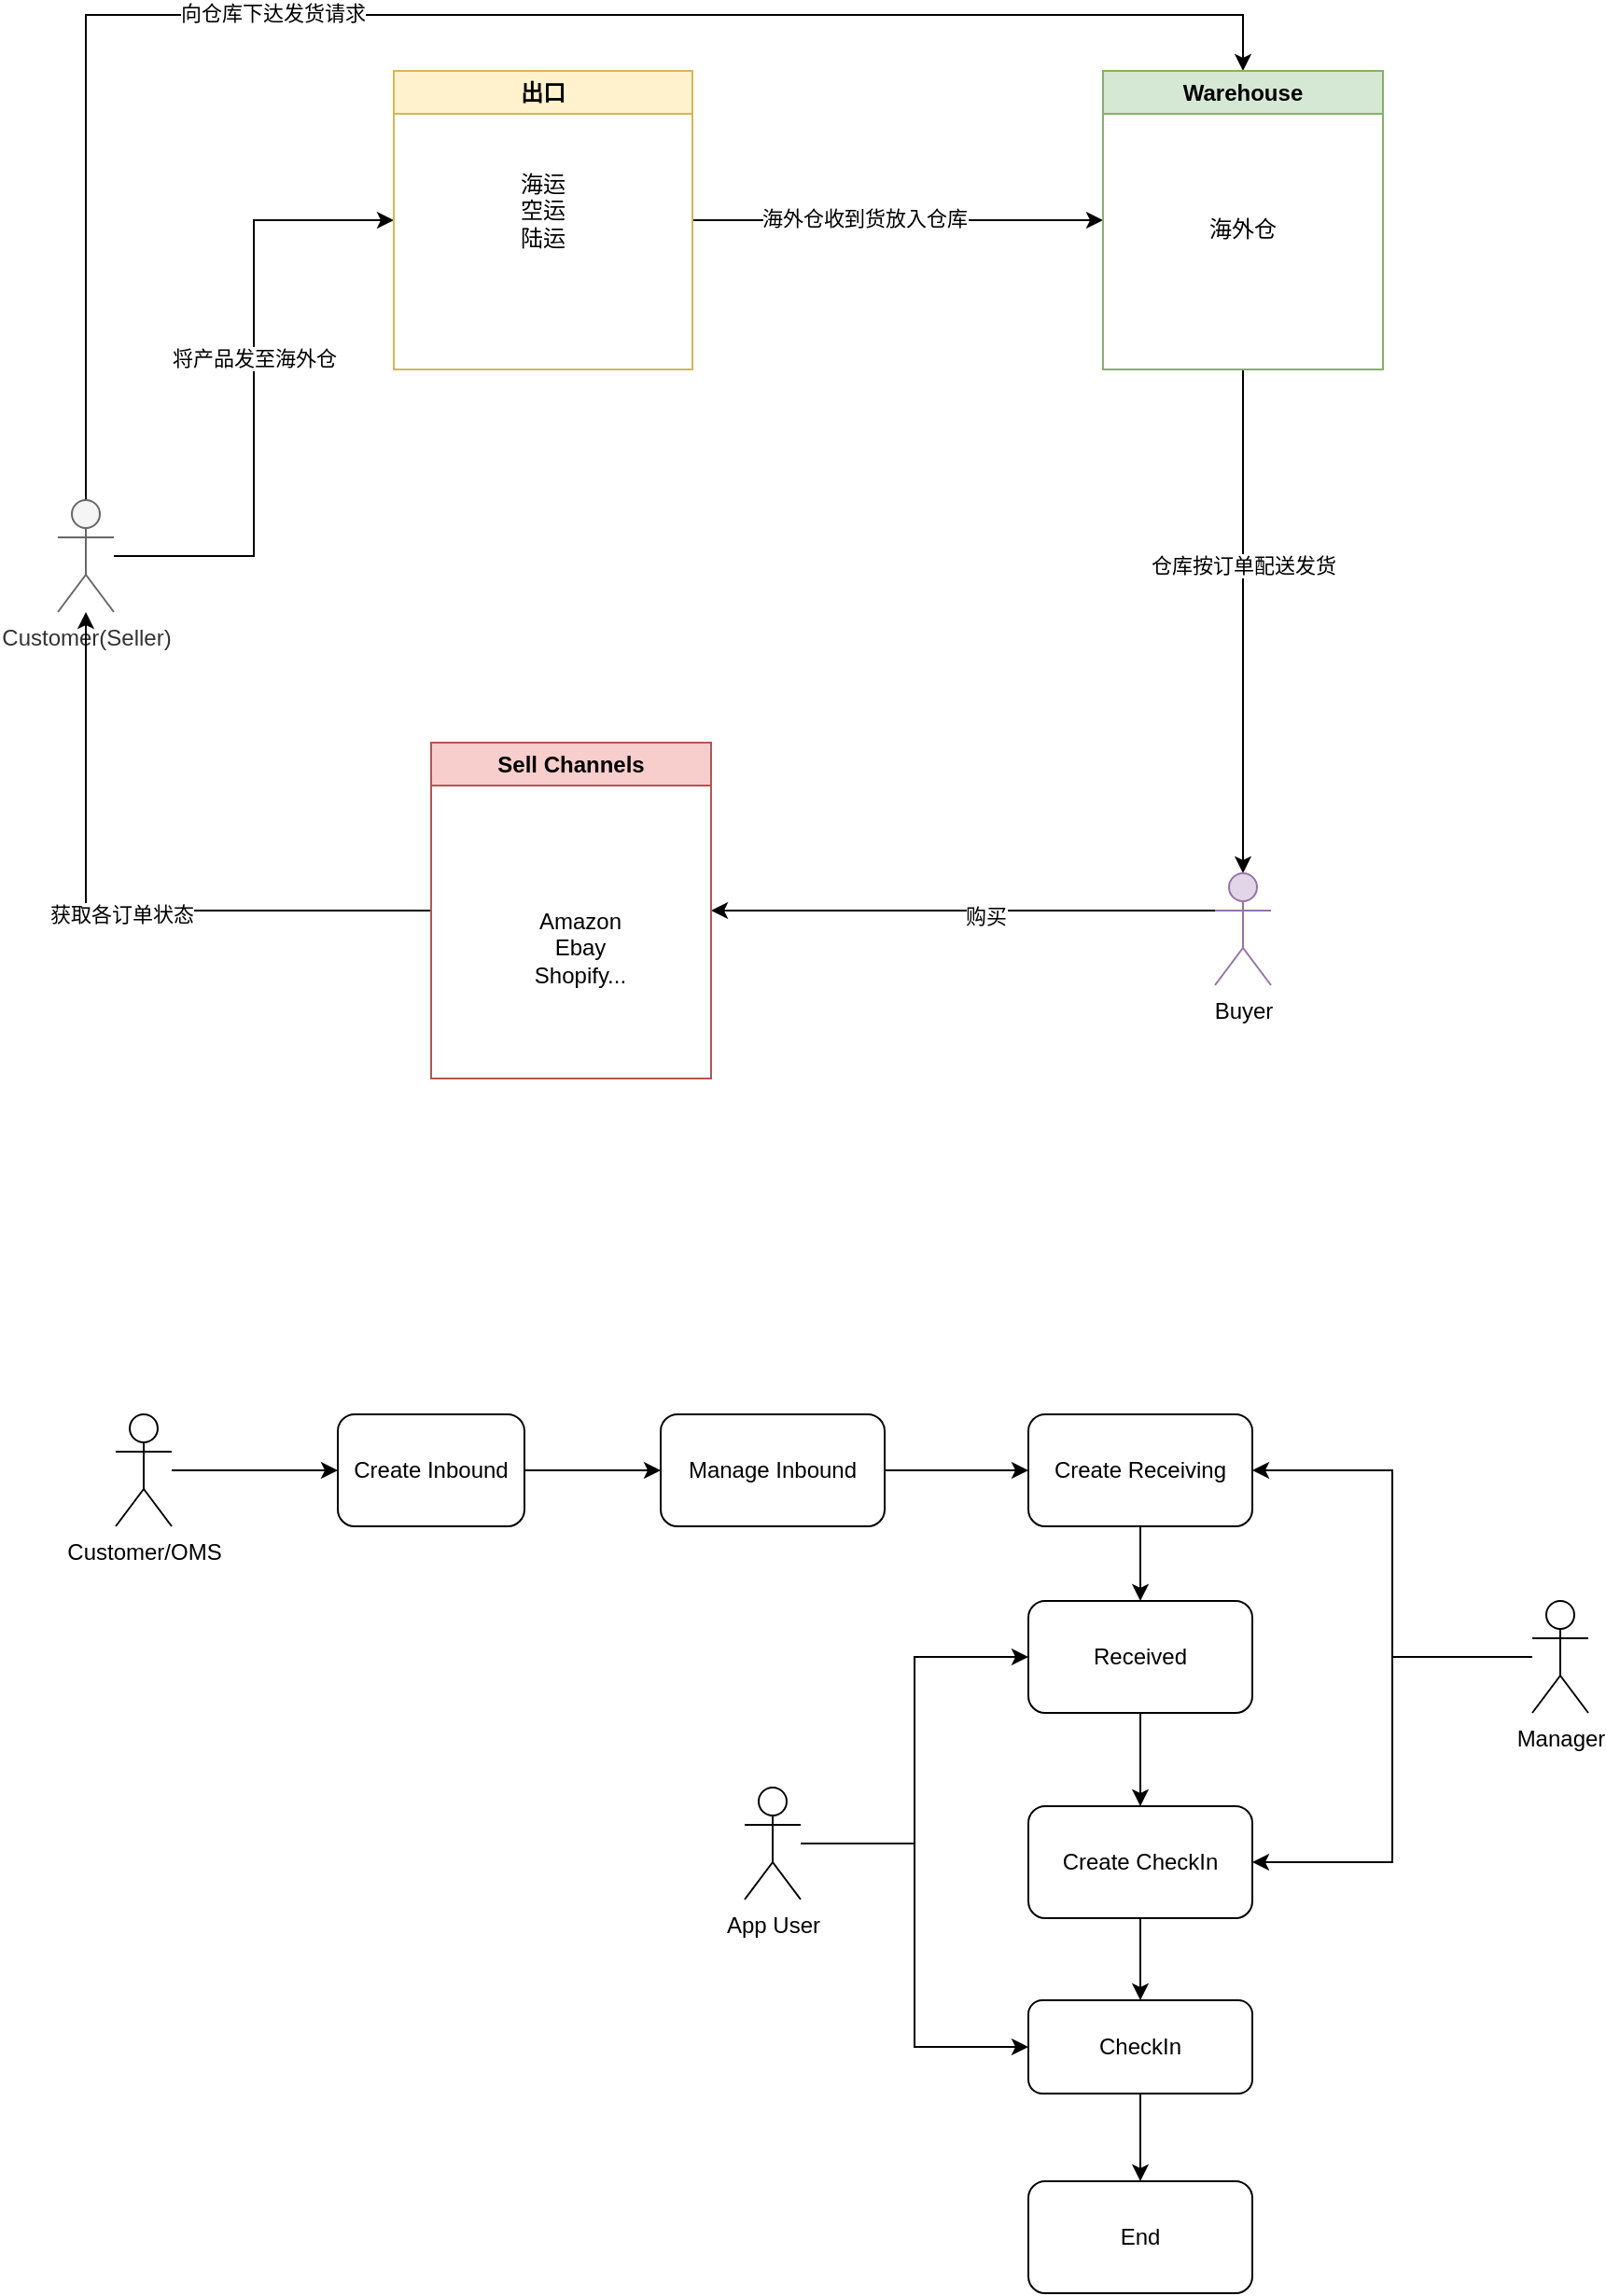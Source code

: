 <mxfile version="20.8.0" type="github">
  <diagram id="C5RBs43oDa-KdzZeNtuy" name="Page-1">
    <mxGraphModel dx="1434" dy="795" grid="1" gridSize="10" guides="1" tooltips="1" connect="1" arrows="1" fold="1" page="1" pageScale="1" pageWidth="827" pageHeight="1169" math="0" shadow="0">
      <root>
        <mxCell id="WIyWlLk6GJQsqaUBKTNV-0" />
        <mxCell id="WIyWlLk6GJQsqaUBKTNV-1" parent="WIyWlLk6GJQsqaUBKTNV-0" />
        <mxCell id="Ai1VuBXjDjTH5sea_Xs4-11" style="edgeStyle=orthogonalEdgeStyle;rounded=0;orthogonalLoop=1;jettySize=auto;html=1;entryX=0;entryY=0.5;entryDx=0;entryDy=0;" edge="1" parent="WIyWlLk6GJQsqaUBKTNV-1" source="Ai1VuBXjDjTH5sea_Xs4-0" target="Ai1VuBXjDjTH5sea_Xs4-3">
          <mxGeometry relative="1" as="geometry" />
        </mxCell>
        <mxCell id="Ai1VuBXjDjTH5sea_Xs4-19" value="将产品发至海外仓" style="edgeLabel;html=1;align=center;verticalAlign=middle;resizable=0;points=[];" vertex="1" connectable="0" parent="Ai1VuBXjDjTH5sea_Xs4-11">
          <mxGeometry x="0.097" relative="1" as="geometry">
            <mxPoint as="offset" />
          </mxGeometry>
        </mxCell>
        <mxCell id="Ai1VuBXjDjTH5sea_Xs4-17" style="edgeStyle=orthogonalEdgeStyle;rounded=0;orthogonalLoop=1;jettySize=auto;html=1;entryX=0.5;entryY=0;entryDx=0;entryDy=0;" edge="1" parent="WIyWlLk6GJQsqaUBKTNV-1" source="Ai1VuBXjDjTH5sea_Xs4-0" target="Ai1VuBXjDjTH5sea_Xs4-5">
          <mxGeometry relative="1" as="geometry">
            <Array as="points">
              <mxPoint x="85" y="20" />
              <mxPoint x="705" y="20" />
            </Array>
          </mxGeometry>
        </mxCell>
        <mxCell id="Ai1VuBXjDjTH5sea_Xs4-18" value="向仓库下达发货请求" style="edgeLabel;html=1;align=center;verticalAlign=middle;resizable=0;points=[];" vertex="1" connectable="0" parent="Ai1VuBXjDjTH5sea_Xs4-17">
          <mxGeometry x="-0.209" y="1" relative="1" as="geometry">
            <mxPoint as="offset" />
          </mxGeometry>
        </mxCell>
        <mxCell id="Ai1VuBXjDjTH5sea_Xs4-0" value="Customer(Seller)" style="shape=umlActor;verticalLabelPosition=bottom;verticalAlign=top;html=1;outlineConnect=0;fillColor=#f5f5f5;fontColor=#333333;strokeColor=#666666;" vertex="1" parent="WIyWlLk6GJQsqaUBKTNV-1">
          <mxGeometry x="70" y="280" width="30" height="60" as="geometry" />
        </mxCell>
        <mxCell id="Ai1VuBXjDjTH5sea_Xs4-12" style="edgeStyle=orthogonalEdgeStyle;rounded=0;orthogonalLoop=1;jettySize=auto;html=1;exitX=1;exitY=0.5;exitDx=0;exitDy=0;entryX=0;entryY=0.5;entryDx=0;entryDy=0;" edge="1" parent="WIyWlLk6GJQsqaUBKTNV-1" source="Ai1VuBXjDjTH5sea_Xs4-3" target="Ai1VuBXjDjTH5sea_Xs4-5">
          <mxGeometry relative="1" as="geometry" />
        </mxCell>
        <mxCell id="Ai1VuBXjDjTH5sea_Xs4-20" value="海外仓收到货放入仓库" style="edgeLabel;html=1;align=center;verticalAlign=middle;resizable=0;points=[];" vertex="1" connectable="0" parent="Ai1VuBXjDjTH5sea_Xs4-12">
          <mxGeometry x="-0.164" y="1" relative="1" as="geometry">
            <mxPoint as="offset" />
          </mxGeometry>
        </mxCell>
        <mxCell id="Ai1VuBXjDjTH5sea_Xs4-3" value="出口" style="swimlane;whiteSpace=wrap;html=1;fillColor=#fff2cc;strokeColor=#d6b656;" vertex="1" parent="WIyWlLk6GJQsqaUBKTNV-1">
          <mxGeometry x="250" y="50" width="160" height="160" as="geometry" />
        </mxCell>
        <mxCell id="Ai1VuBXjDjTH5sea_Xs4-4" value="海运&lt;br&gt;空运&lt;br&gt;陆运&lt;br&gt;" style="text;html=1;strokeColor=none;fillColor=none;align=center;verticalAlign=middle;whiteSpace=wrap;rounded=0;" vertex="1" parent="Ai1VuBXjDjTH5sea_Xs4-3">
          <mxGeometry x="50" y="60" width="60" height="30" as="geometry" />
        </mxCell>
        <mxCell id="Ai1VuBXjDjTH5sea_Xs4-13" style="edgeStyle=orthogonalEdgeStyle;rounded=0;orthogonalLoop=1;jettySize=auto;html=1;exitX=0.5;exitY=1;exitDx=0;exitDy=0;entryX=0.5;entryY=0;entryDx=0;entryDy=0;entryPerimeter=0;" edge="1" parent="WIyWlLk6GJQsqaUBKTNV-1" source="Ai1VuBXjDjTH5sea_Xs4-5" target="Ai1VuBXjDjTH5sea_Xs4-7">
          <mxGeometry relative="1" as="geometry" />
        </mxCell>
        <mxCell id="Ai1VuBXjDjTH5sea_Xs4-21" value="仓库按订单配送发货" style="edgeLabel;html=1;align=center;verticalAlign=middle;resizable=0;points=[];" vertex="1" connectable="0" parent="Ai1VuBXjDjTH5sea_Xs4-13">
          <mxGeometry x="-0.222" relative="1" as="geometry">
            <mxPoint as="offset" />
          </mxGeometry>
        </mxCell>
        <mxCell id="Ai1VuBXjDjTH5sea_Xs4-5" value="Warehouse" style="swimlane;whiteSpace=wrap;html=1;fillColor=#d5e8d4;strokeColor=#82b366;" vertex="1" parent="WIyWlLk6GJQsqaUBKTNV-1">
          <mxGeometry x="630" y="50" width="150" height="160" as="geometry" />
        </mxCell>
        <mxCell id="Ai1VuBXjDjTH5sea_Xs4-6" value="海外仓" style="text;html=1;strokeColor=none;fillColor=none;align=center;verticalAlign=middle;whiteSpace=wrap;rounded=0;" vertex="1" parent="Ai1VuBXjDjTH5sea_Xs4-5">
          <mxGeometry x="45" y="70" width="60" height="30" as="geometry" />
        </mxCell>
        <mxCell id="Ai1VuBXjDjTH5sea_Xs4-15" style="edgeStyle=orthogonalEdgeStyle;rounded=0;orthogonalLoop=1;jettySize=auto;html=1;exitX=0;exitY=0.333;exitDx=0;exitDy=0;exitPerimeter=0;entryX=1;entryY=0.5;entryDx=0;entryDy=0;" edge="1" parent="WIyWlLk6GJQsqaUBKTNV-1" source="Ai1VuBXjDjTH5sea_Xs4-7" target="Ai1VuBXjDjTH5sea_Xs4-8">
          <mxGeometry relative="1" as="geometry">
            <mxPoint x="440" y="510" as="targetPoint" />
          </mxGeometry>
        </mxCell>
        <mxCell id="Ai1VuBXjDjTH5sea_Xs4-22" value="购买" style="edgeLabel;html=1;align=center;verticalAlign=middle;resizable=0;points=[];" vertex="1" connectable="0" parent="Ai1VuBXjDjTH5sea_Xs4-15">
          <mxGeometry x="-0.089" y="3" relative="1" as="geometry">
            <mxPoint as="offset" />
          </mxGeometry>
        </mxCell>
        <mxCell id="Ai1VuBXjDjTH5sea_Xs4-7" value="Buyer" style="shape=umlActor;verticalLabelPosition=bottom;verticalAlign=top;html=1;outlineConnect=0;fillColor=#e1d5e7;strokeColor=#9673a6;" vertex="1" parent="WIyWlLk6GJQsqaUBKTNV-1">
          <mxGeometry x="690" y="480" width="30" height="60" as="geometry" />
        </mxCell>
        <mxCell id="Ai1VuBXjDjTH5sea_Xs4-16" style="edgeStyle=orthogonalEdgeStyle;rounded=0;orthogonalLoop=1;jettySize=auto;html=1;exitX=0;exitY=0.5;exitDx=0;exitDy=0;" edge="1" parent="WIyWlLk6GJQsqaUBKTNV-1" source="Ai1VuBXjDjTH5sea_Xs4-8" target="Ai1VuBXjDjTH5sea_Xs4-0">
          <mxGeometry relative="1" as="geometry" />
        </mxCell>
        <mxCell id="Ai1VuBXjDjTH5sea_Xs4-23" value="获取各订单状态" style="edgeLabel;html=1;align=center;verticalAlign=middle;resizable=0;points=[];" vertex="1" connectable="0" parent="Ai1VuBXjDjTH5sea_Xs4-16">
          <mxGeometry x="-0.038" y="2" relative="1" as="geometry">
            <mxPoint as="offset" />
          </mxGeometry>
        </mxCell>
        <mxCell id="Ai1VuBXjDjTH5sea_Xs4-8" value="Sell Channels" style="swimlane;whiteSpace=wrap;html=1;fillColor=#f8cecc;strokeColor=#b85450;" vertex="1" parent="WIyWlLk6GJQsqaUBKTNV-1">
          <mxGeometry x="270" y="410" width="150" height="180" as="geometry" />
        </mxCell>
        <mxCell id="Ai1VuBXjDjTH5sea_Xs4-9" value="Amazon&lt;br&gt;Ebay&lt;br&gt;Shopify..." style="text;html=1;strokeColor=none;fillColor=none;align=center;verticalAlign=middle;whiteSpace=wrap;rounded=0;" vertex="1" parent="Ai1VuBXjDjTH5sea_Xs4-8">
          <mxGeometry x="50" y="95" width="60" height="30" as="geometry" />
        </mxCell>
        <mxCell id="Ai1VuBXjDjTH5sea_Xs4-33" style="edgeStyle=orthogonalEdgeStyle;rounded=0;orthogonalLoop=1;jettySize=auto;html=1;" edge="1" parent="WIyWlLk6GJQsqaUBKTNV-1" source="Ai1VuBXjDjTH5sea_Xs4-24" target="Ai1VuBXjDjTH5sea_Xs4-26">
          <mxGeometry relative="1" as="geometry" />
        </mxCell>
        <mxCell id="Ai1VuBXjDjTH5sea_Xs4-24" value="Customer/OMS" style="shape=umlActor;verticalLabelPosition=bottom;verticalAlign=top;html=1;outlineConnect=0;" vertex="1" parent="WIyWlLk6GJQsqaUBKTNV-1">
          <mxGeometry x="101" y="770" width="30" height="60" as="geometry" />
        </mxCell>
        <mxCell id="Ai1VuBXjDjTH5sea_Xs4-34" style="edgeStyle=orthogonalEdgeStyle;rounded=0;orthogonalLoop=1;jettySize=auto;html=1;" edge="1" parent="WIyWlLk6GJQsqaUBKTNV-1" source="Ai1VuBXjDjTH5sea_Xs4-26" target="Ai1VuBXjDjTH5sea_Xs4-27">
          <mxGeometry relative="1" as="geometry" />
        </mxCell>
        <mxCell id="Ai1VuBXjDjTH5sea_Xs4-26" value="Create Inbound" style="rounded=1;whiteSpace=wrap;html=1;" vertex="1" parent="WIyWlLk6GJQsqaUBKTNV-1">
          <mxGeometry x="220" y="770" width="100" height="60" as="geometry" />
        </mxCell>
        <mxCell id="Ai1VuBXjDjTH5sea_Xs4-35" style="edgeStyle=orthogonalEdgeStyle;rounded=0;orthogonalLoop=1;jettySize=auto;html=1;entryX=0;entryY=0.5;entryDx=0;entryDy=0;" edge="1" parent="WIyWlLk6GJQsqaUBKTNV-1" source="Ai1VuBXjDjTH5sea_Xs4-27" target="Ai1VuBXjDjTH5sea_Xs4-28">
          <mxGeometry relative="1" as="geometry" />
        </mxCell>
        <mxCell id="Ai1VuBXjDjTH5sea_Xs4-27" value="Manage Inbound" style="rounded=1;whiteSpace=wrap;html=1;" vertex="1" parent="WIyWlLk6GJQsqaUBKTNV-1">
          <mxGeometry x="393" y="770" width="120" height="60" as="geometry" />
        </mxCell>
        <mxCell id="Ai1VuBXjDjTH5sea_Xs4-40" style="edgeStyle=orthogonalEdgeStyle;rounded=0;orthogonalLoop=1;jettySize=auto;html=1;" edge="1" parent="WIyWlLk6GJQsqaUBKTNV-1" source="Ai1VuBXjDjTH5sea_Xs4-28" target="Ai1VuBXjDjTH5sea_Xs4-29">
          <mxGeometry relative="1" as="geometry" />
        </mxCell>
        <mxCell id="Ai1VuBXjDjTH5sea_Xs4-28" value="Create Receiving" style="rounded=1;whiteSpace=wrap;html=1;" vertex="1" parent="WIyWlLk6GJQsqaUBKTNV-1">
          <mxGeometry x="590" y="770" width="120" height="60" as="geometry" />
        </mxCell>
        <mxCell id="Ai1VuBXjDjTH5sea_Xs4-37" style="edgeStyle=orthogonalEdgeStyle;rounded=0;orthogonalLoop=1;jettySize=auto;html=1;entryX=0.5;entryY=0;entryDx=0;entryDy=0;" edge="1" parent="WIyWlLk6GJQsqaUBKTNV-1" source="Ai1VuBXjDjTH5sea_Xs4-29" target="Ai1VuBXjDjTH5sea_Xs4-30">
          <mxGeometry relative="1" as="geometry" />
        </mxCell>
        <mxCell id="Ai1VuBXjDjTH5sea_Xs4-29" value="Received" style="rounded=1;whiteSpace=wrap;html=1;" vertex="1" parent="WIyWlLk6GJQsqaUBKTNV-1">
          <mxGeometry x="590" y="870" width="120" height="60" as="geometry" />
        </mxCell>
        <mxCell id="Ai1VuBXjDjTH5sea_Xs4-38" style="edgeStyle=orthogonalEdgeStyle;rounded=0;orthogonalLoop=1;jettySize=auto;html=1;" edge="1" parent="WIyWlLk6GJQsqaUBKTNV-1" source="Ai1VuBXjDjTH5sea_Xs4-30" target="Ai1VuBXjDjTH5sea_Xs4-31">
          <mxGeometry relative="1" as="geometry" />
        </mxCell>
        <mxCell id="Ai1VuBXjDjTH5sea_Xs4-30" value="Create CheckIn" style="rounded=1;whiteSpace=wrap;html=1;" vertex="1" parent="WIyWlLk6GJQsqaUBKTNV-1">
          <mxGeometry x="590" y="980" width="120" height="60" as="geometry" />
        </mxCell>
        <mxCell id="Ai1VuBXjDjTH5sea_Xs4-39" style="edgeStyle=orthogonalEdgeStyle;rounded=0;orthogonalLoop=1;jettySize=auto;html=1;entryX=0.5;entryY=0;entryDx=0;entryDy=0;" edge="1" parent="WIyWlLk6GJQsqaUBKTNV-1" source="Ai1VuBXjDjTH5sea_Xs4-31" target="Ai1VuBXjDjTH5sea_Xs4-32">
          <mxGeometry relative="1" as="geometry" />
        </mxCell>
        <mxCell id="Ai1VuBXjDjTH5sea_Xs4-31" value="CheckIn" style="rounded=1;whiteSpace=wrap;html=1;" vertex="1" parent="WIyWlLk6GJQsqaUBKTNV-1">
          <mxGeometry x="590" y="1084" width="120" height="50" as="geometry" />
        </mxCell>
        <mxCell id="Ai1VuBXjDjTH5sea_Xs4-32" value="End" style="rounded=1;whiteSpace=wrap;html=1;" vertex="1" parent="WIyWlLk6GJQsqaUBKTNV-1">
          <mxGeometry x="590" y="1181" width="120" height="60" as="geometry" />
        </mxCell>
        <mxCell id="Ai1VuBXjDjTH5sea_Xs4-45" style="edgeStyle=orthogonalEdgeStyle;rounded=0;orthogonalLoop=1;jettySize=auto;html=1;entryX=1;entryY=0.5;entryDx=0;entryDy=0;" edge="1" parent="WIyWlLk6GJQsqaUBKTNV-1" source="Ai1VuBXjDjTH5sea_Xs4-41" target="Ai1VuBXjDjTH5sea_Xs4-28">
          <mxGeometry relative="1" as="geometry" />
        </mxCell>
        <mxCell id="Ai1VuBXjDjTH5sea_Xs4-46" style="edgeStyle=orthogonalEdgeStyle;rounded=0;orthogonalLoop=1;jettySize=auto;html=1;entryX=1;entryY=0.5;entryDx=0;entryDy=0;" edge="1" parent="WIyWlLk6GJQsqaUBKTNV-1" source="Ai1VuBXjDjTH5sea_Xs4-41" target="Ai1VuBXjDjTH5sea_Xs4-30">
          <mxGeometry relative="1" as="geometry" />
        </mxCell>
        <mxCell id="Ai1VuBXjDjTH5sea_Xs4-41" value="Manager" style="shape=umlActor;verticalLabelPosition=bottom;verticalAlign=top;html=1;outlineConnect=0;" vertex="1" parent="WIyWlLk6GJQsqaUBKTNV-1">
          <mxGeometry x="860" y="870" width="30" height="60" as="geometry" />
        </mxCell>
        <mxCell id="Ai1VuBXjDjTH5sea_Xs4-43" style="edgeStyle=orthogonalEdgeStyle;rounded=0;orthogonalLoop=1;jettySize=auto;html=1;entryX=0;entryY=0.5;entryDx=0;entryDy=0;" edge="1" parent="WIyWlLk6GJQsqaUBKTNV-1" source="Ai1VuBXjDjTH5sea_Xs4-42" target="Ai1VuBXjDjTH5sea_Xs4-29">
          <mxGeometry relative="1" as="geometry" />
        </mxCell>
        <mxCell id="Ai1VuBXjDjTH5sea_Xs4-44" style="edgeStyle=orthogonalEdgeStyle;rounded=0;orthogonalLoop=1;jettySize=auto;html=1;entryX=0;entryY=0.5;entryDx=0;entryDy=0;" edge="1" parent="WIyWlLk6GJQsqaUBKTNV-1" source="Ai1VuBXjDjTH5sea_Xs4-42" target="Ai1VuBXjDjTH5sea_Xs4-31">
          <mxGeometry relative="1" as="geometry" />
        </mxCell>
        <mxCell id="Ai1VuBXjDjTH5sea_Xs4-42" value="App User" style="shape=umlActor;verticalLabelPosition=bottom;verticalAlign=top;html=1;outlineConnect=0;" vertex="1" parent="WIyWlLk6GJQsqaUBKTNV-1">
          <mxGeometry x="438" y="970" width="30" height="60" as="geometry" />
        </mxCell>
      </root>
    </mxGraphModel>
  </diagram>
</mxfile>
